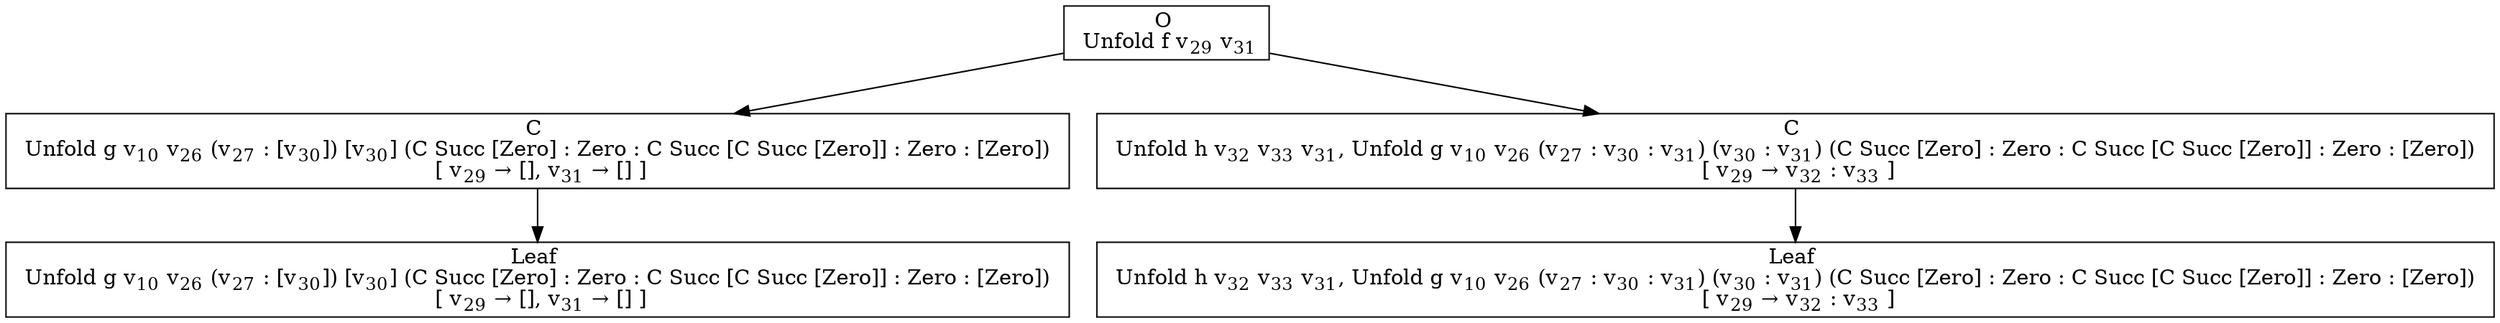 digraph {
    graph [rankdir=TB
          ,bgcolor=transparent];
    node [shape=box
         ,fillcolor=white
         ,style=filled];
    0 [label=<O <BR/> Unfold f v<SUB>29</SUB> v<SUB>31</SUB>>];
    1 [label=<C <BR/> Unfold g v<SUB>10</SUB> v<SUB>26</SUB> (v<SUB>27</SUB> : [v<SUB>30</SUB>]) [v<SUB>30</SUB>] (C Succ [Zero] : Zero : C Succ [C Succ [Zero]] : Zero : [Zero]) <BR/>  [ v<SUB>29</SUB> &rarr; [], v<SUB>31</SUB> &rarr; [] ] >];
    2 [label=<C <BR/> Unfold h v<SUB>32</SUB> v<SUB>33</SUB> v<SUB>31</SUB>, Unfold g v<SUB>10</SUB> v<SUB>26</SUB> (v<SUB>27</SUB> : v<SUB>30</SUB> : v<SUB>31</SUB>) (v<SUB>30</SUB> : v<SUB>31</SUB>) (C Succ [Zero] : Zero : C Succ [C Succ [Zero]] : Zero : [Zero]) <BR/>  [ v<SUB>29</SUB> &rarr; v<SUB>32</SUB> : v<SUB>33</SUB> ] >];
    3 [label=<Leaf <BR/> Unfold g v<SUB>10</SUB> v<SUB>26</SUB> (v<SUB>27</SUB> : [v<SUB>30</SUB>]) [v<SUB>30</SUB>] (C Succ [Zero] : Zero : C Succ [C Succ [Zero]] : Zero : [Zero]) <BR/>  [ v<SUB>29</SUB> &rarr; [], v<SUB>31</SUB> &rarr; [] ] >];
    4 [label=<Leaf <BR/> Unfold h v<SUB>32</SUB> v<SUB>33</SUB> v<SUB>31</SUB>, Unfold g v<SUB>10</SUB> v<SUB>26</SUB> (v<SUB>27</SUB> : v<SUB>30</SUB> : v<SUB>31</SUB>) (v<SUB>30</SUB> : v<SUB>31</SUB>) (C Succ [Zero] : Zero : C Succ [C Succ [Zero]] : Zero : [Zero]) <BR/>  [ v<SUB>29</SUB> &rarr; v<SUB>32</SUB> : v<SUB>33</SUB> ] >];
    0 -> 1 [label=""];
    0 -> 2 [label=""];
    1 -> 3 [label=""];
    2 -> 4 [label=""];
}